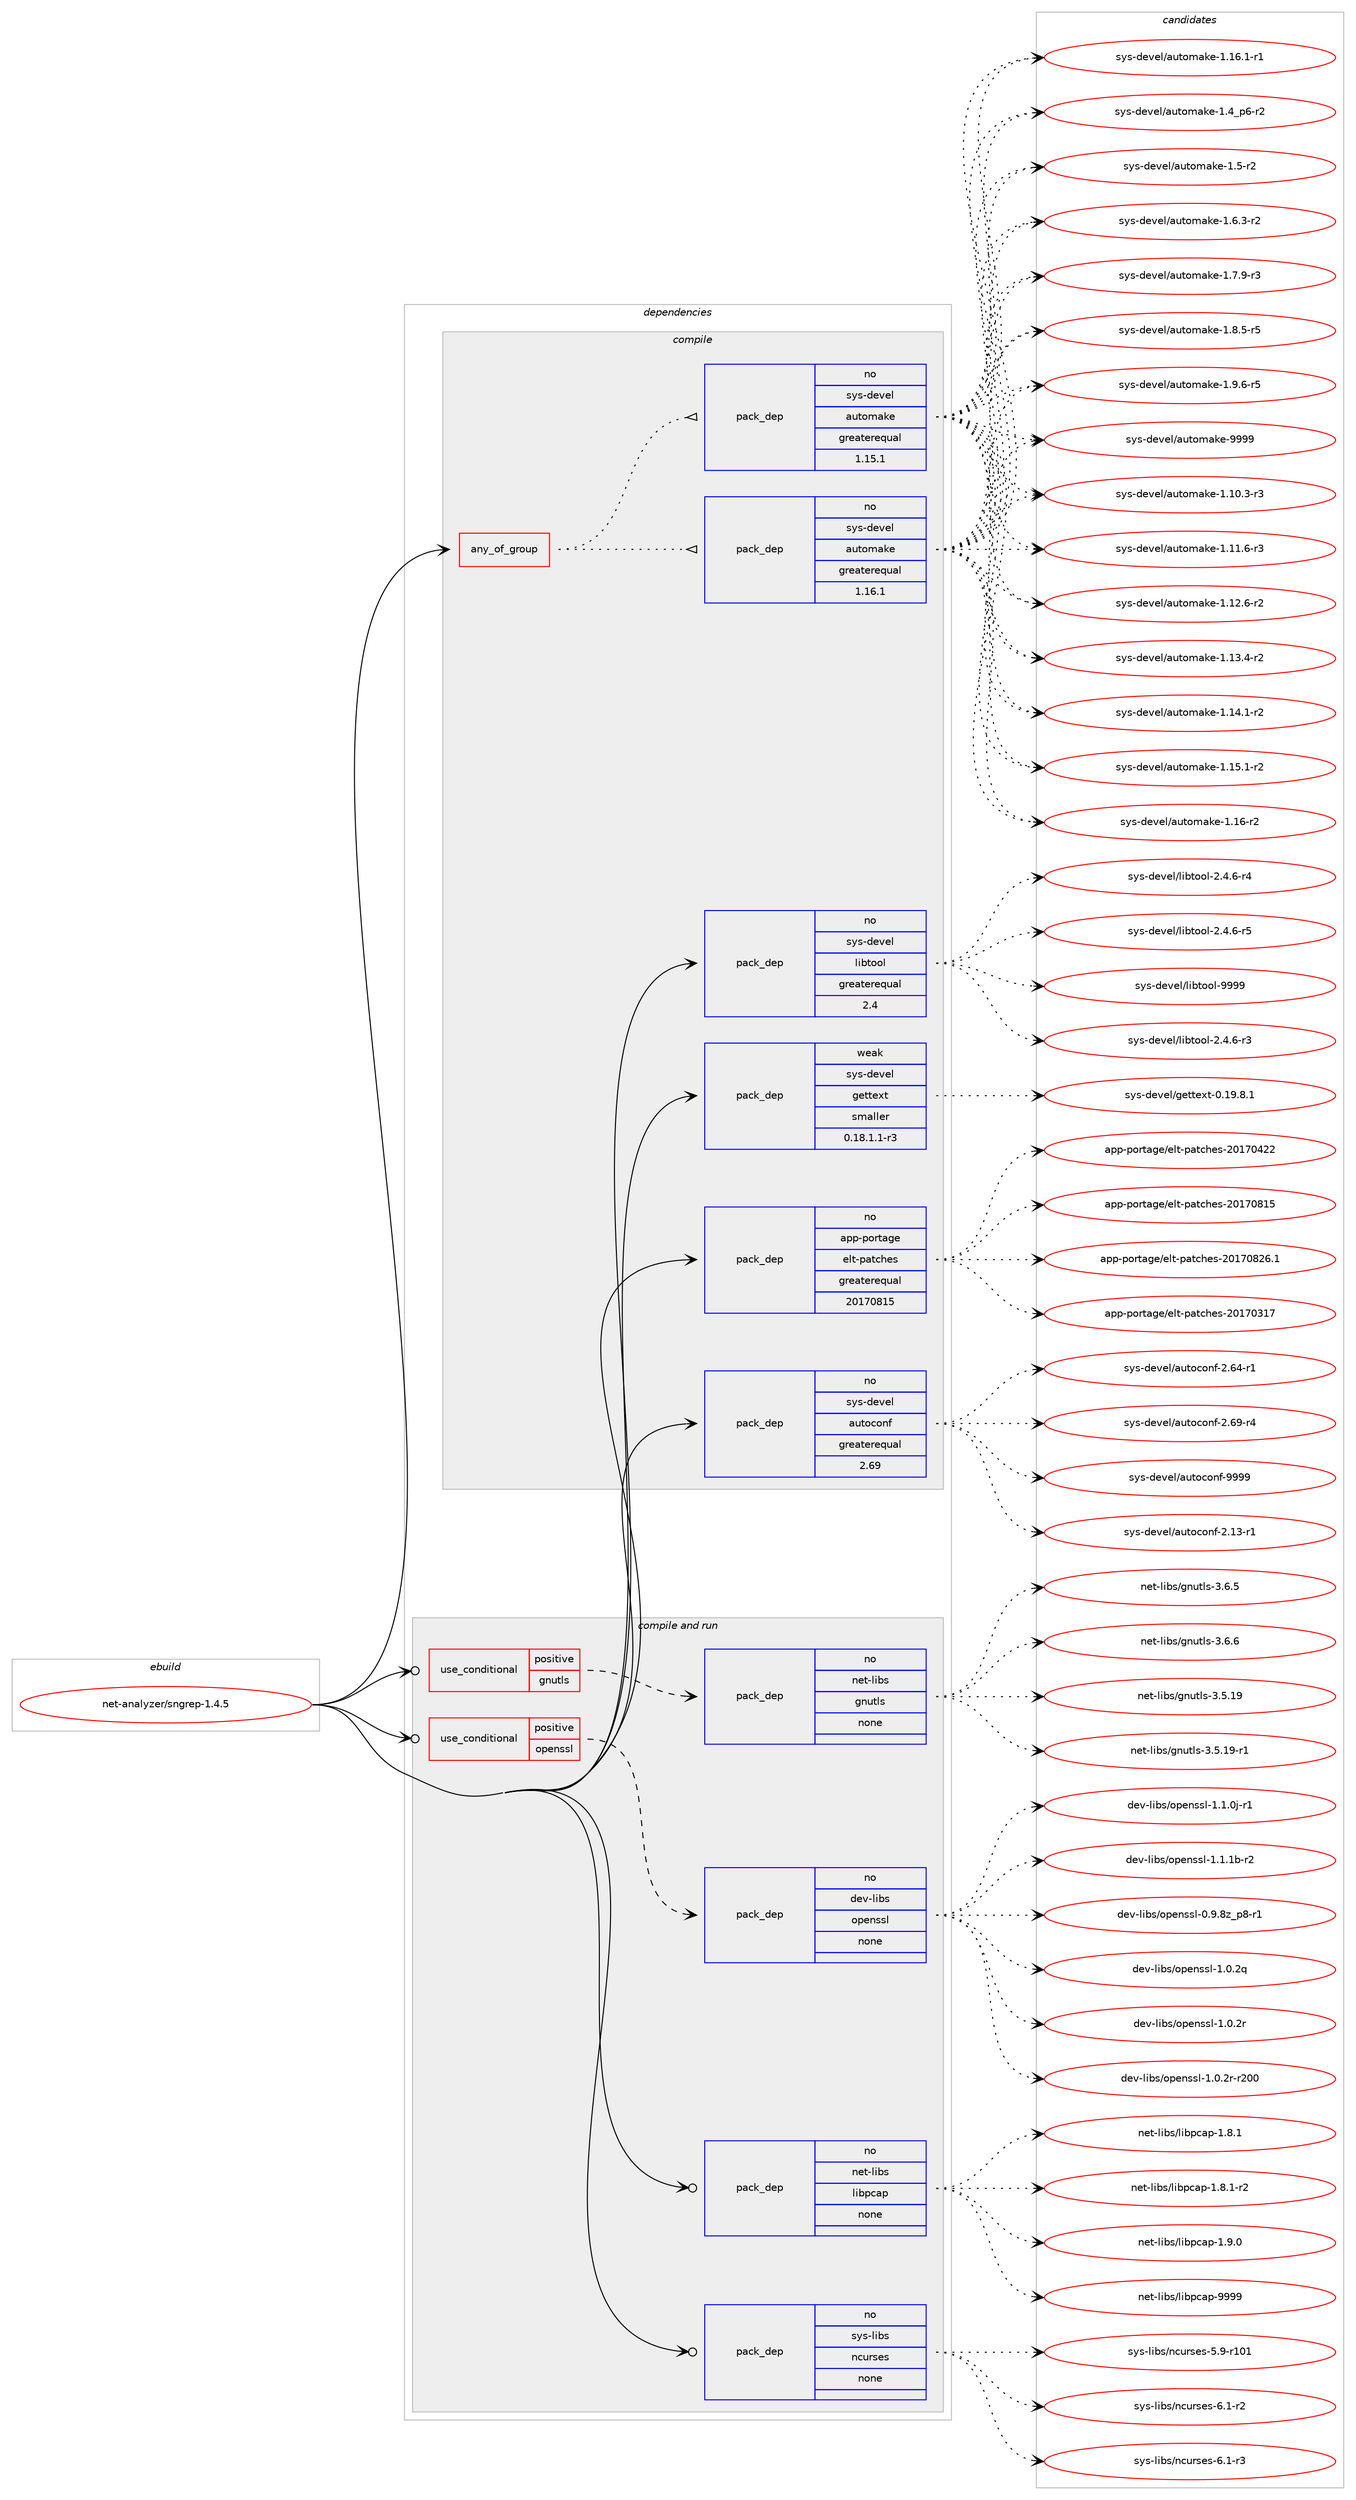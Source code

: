 digraph prolog {

# *************
# Graph options
# *************

newrank=true;
concentrate=true;
compound=true;
graph [rankdir=LR,fontname=Helvetica,fontsize=10,ranksep=1.5];#, ranksep=2.5, nodesep=0.2];
edge  [arrowhead=vee];
node  [fontname=Helvetica,fontsize=10];

# **********
# The ebuild
# **********

subgraph cluster_leftcol {
color=gray;
rank=same;
label=<<i>ebuild</i>>;
id [label="net-analyzer/sngrep-1.4.5", color=red, width=4, href="../net-analyzer/sngrep-1.4.5.svg"];
}

# ****************
# The dependencies
# ****************

subgraph cluster_midcol {
color=gray;
label=<<i>dependencies</i>>;
subgraph cluster_compile {
fillcolor="#eeeeee";
style=filled;
label=<<i>compile</i>>;
subgraph any25874 {
dependency1647072 [label=<<TABLE BORDER="0" CELLBORDER="1" CELLSPACING="0" CELLPADDING="4"><TR><TD CELLPADDING="10">any_of_group</TD></TR></TABLE>>, shape=none, color=red];subgraph pack1177750 {
dependency1647073 [label=<<TABLE BORDER="0" CELLBORDER="1" CELLSPACING="0" CELLPADDING="4" WIDTH="220"><TR><TD ROWSPAN="6" CELLPADDING="30">pack_dep</TD></TR><TR><TD WIDTH="110">no</TD></TR><TR><TD>sys-devel</TD></TR><TR><TD>automake</TD></TR><TR><TD>greaterequal</TD></TR><TR><TD>1.16.1</TD></TR></TABLE>>, shape=none, color=blue];
}
dependency1647072:e -> dependency1647073:w [weight=20,style="dotted",arrowhead="oinv"];
subgraph pack1177751 {
dependency1647074 [label=<<TABLE BORDER="0" CELLBORDER="1" CELLSPACING="0" CELLPADDING="4" WIDTH="220"><TR><TD ROWSPAN="6" CELLPADDING="30">pack_dep</TD></TR><TR><TD WIDTH="110">no</TD></TR><TR><TD>sys-devel</TD></TR><TR><TD>automake</TD></TR><TR><TD>greaterequal</TD></TR><TR><TD>1.15.1</TD></TR></TABLE>>, shape=none, color=blue];
}
dependency1647072:e -> dependency1647074:w [weight=20,style="dotted",arrowhead="oinv"];
}
id:e -> dependency1647072:w [weight=20,style="solid",arrowhead="vee"];
subgraph pack1177752 {
dependency1647075 [label=<<TABLE BORDER="0" CELLBORDER="1" CELLSPACING="0" CELLPADDING="4" WIDTH="220"><TR><TD ROWSPAN="6" CELLPADDING="30">pack_dep</TD></TR><TR><TD WIDTH="110">no</TD></TR><TR><TD>app-portage</TD></TR><TR><TD>elt-patches</TD></TR><TR><TD>greaterequal</TD></TR><TR><TD>20170815</TD></TR></TABLE>>, shape=none, color=blue];
}
id:e -> dependency1647075:w [weight=20,style="solid",arrowhead="vee"];
subgraph pack1177753 {
dependency1647076 [label=<<TABLE BORDER="0" CELLBORDER="1" CELLSPACING="0" CELLPADDING="4" WIDTH="220"><TR><TD ROWSPAN="6" CELLPADDING="30">pack_dep</TD></TR><TR><TD WIDTH="110">no</TD></TR><TR><TD>sys-devel</TD></TR><TR><TD>autoconf</TD></TR><TR><TD>greaterequal</TD></TR><TR><TD>2.69</TD></TR></TABLE>>, shape=none, color=blue];
}
id:e -> dependency1647076:w [weight=20,style="solid",arrowhead="vee"];
subgraph pack1177754 {
dependency1647077 [label=<<TABLE BORDER="0" CELLBORDER="1" CELLSPACING="0" CELLPADDING="4" WIDTH="220"><TR><TD ROWSPAN="6" CELLPADDING="30">pack_dep</TD></TR><TR><TD WIDTH="110">no</TD></TR><TR><TD>sys-devel</TD></TR><TR><TD>libtool</TD></TR><TR><TD>greaterequal</TD></TR><TR><TD>2.4</TD></TR></TABLE>>, shape=none, color=blue];
}
id:e -> dependency1647077:w [weight=20,style="solid",arrowhead="vee"];
subgraph pack1177755 {
dependency1647078 [label=<<TABLE BORDER="0" CELLBORDER="1" CELLSPACING="0" CELLPADDING="4" WIDTH="220"><TR><TD ROWSPAN="6" CELLPADDING="30">pack_dep</TD></TR><TR><TD WIDTH="110">weak</TD></TR><TR><TD>sys-devel</TD></TR><TR><TD>gettext</TD></TR><TR><TD>smaller</TD></TR><TR><TD>0.18.1.1-r3</TD></TR></TABLE>>, shape=none, color=blue];
}
id:e -> dependency1647078:w [weight=20,style="solid",arrowhead="vee"];
}
subgraph cluster_compileandrun {
fillcolor="#eeeeee";
style=filled;
label=<<i>compile and run</i>>;
subgraph cond442673 {
dependency1647079 [label=<<TABLE BORDER="0" CELLBORDER="1" CELLSPACING="0" CELLPADDING="4"><TR><TD ROWSPAN="3" CELLPADDING="10">use_conditional</TD></TR><TR><TD>positive</TD></TR><TR><TD>gnutls</TD></TR></TABLE>>, shape=none, color=red];
subgraph pack1177756 {
dependency1647080 [label=<<TABLE BORDER="0" CELLBORDER="1" CELLSPACING="0" CELLPADDING="4" WIDTH="220"><TR><TD ROWSPAN="6" CELLPADDING="30">pack_dep</TD></TR><TR><TD WIDTH="110">no</TD></TR><TR><TD>net-libs</TD></TR><TR><TD>gnutls</TD></TR><TR><TD>none</TD></TR><TR><TD></TD></TR></TABLE>>, shape=none, color=blue];
}
dependency1647079:e -> dependency1647080:w [weight=20,style="dashed",arrowhead="vee"];
}
id:e -> dependency1647079:w [weight=20,style="solid",arrowhead="odotvee"];
subgraph cond442674 {
dependency1647081 [label=<<TABLE BORDER="0" CELLBORDER="1" CELLSPACING="0" CELLPADDING="4"><TR><TD ROWSPAN="3" CELLPADDING="10">use_conditional</TD></TR><TR><TD>positive</TD></TR><TR><TD>openssl</TD></TR></TABLE>>, shape=none, color=red];
subgraph pack1177757 {
dependency1647082 [label=<<TABLE BORDER="0" CELLBORDER="1" CELLSPACING="0" CELLPADDING="4" WIDTH="220"><TR><TD ROWSPAN="6" CELLPADDING="30">pack_dep</TD></TR><TR><TD WIDTH="110">no</TD></TR><TR><TD>dev-libs</TD></TR><TR><TD>openssl</TD></TR><TR><TD>none</TD></TR><TR><TD></TD></TR></TABLE>>, shape=none, color=blue];
}
dependency1647081:e -> dependency1647082:w [weight=20,style="dashed",arrowhead="vee"];
}
id:e -> dependency1647081:w [weight=20,style="solid",arrowhead="odotvee"];
subgraph pack1177758 {
dependency1647083 [label=<<TABLE BORDER="0" CELLBORDER="1" CELLSPACING="0" CELLPADDING="4" WIDTH="220"><TR><TD ROWSPAN="6" CELLPADDING="30">pack_dep</TD></TR><TR><TD WIDTH="110">no</TD></TR><TR><TD>net-libs</TD></TR><TR><TD>libpcap</TD></TR><TR><TD>none</TD></TR><TR><TD></TD></TR></TABLE>>, shape=none, color=blue];
}
id:e -> dependency1647083:w [weight=20,style="solid",arrowhead="odotvee"];
subgraph pack1177759 {
dependency1647084 [label=<<TABLE BORDER="0" CELLBORDER="1" CELLSPACING="0" CELLPADDING="4" WIDTH="220"><TR><TD ROWSPAN="6" CELLPADDING="30">pack_dep</TD></TR><TR><TD WIDTH="110">no</TD></TR><TR><TD>sys-libs</TD></TR><TR><TD>ncurses</TD></TR><TR><TD>none</TD></TR><TR><TD></TD></TR></TABLE>>, shape=none, color=blue];
}
id:e -> dependency1647084:w [weight=20,style="solid",arrowhead="odotvee"];
}
subgraph cluster_run {
fillcolor="#eeeeee";
style=filled;
label=<<i>run</i>>;
}
}

# **************
# The candidates
# **************

subgraph cluster_choices {
rank=same;
color=gray;
label=<<i>candidates</i>>;

subgraph choice1177750 {
color=black;
nodesep=1;
choice11512111545100101118101108479711711611110997107101454946494846514511451 [label="sys-devel/automake-1.10.3-r3", color=red, width=4,href="../sys-devel/automake-1.10.3-r3.svg"];
choice11512111545100101118101108479711711611110997107101454946494946544511451 [label="sys-devel/automake-1.11.6-r3", color=red, width=4,href="../sys-devel/automake-1.11.6-r3.svg"];
choice11512111545100101118101108479711711611110997107101454946495046544511450 [label="sys-devel/automake-1.12.6-r2", color=red, width=4,href="../sys-devel/automake-1.12.6-r2.svg"];
choice11512111545100101118101108479711711611110997107101454946495146524511450 [label="sys-devel/automake-1.13.4-r2", color=red, width=4,href="../sys-devel/automake-1.13.4-r2.svg"];
choice11512111545100101118101108479711711611110997107101454946495246494511450 [label="sys-devel/automake-1.14.1-r2", color=red, width=4,href="../sys-devel/automake-1.14.1-r2.svg"];
choice11512111545100101118101108479711711611110997107101454946495346494511450 [label="sys-devel/automake-1.15.1-r2", color=red, width=4,href="../sys-devel/automake-1.15.1-r2.svg"];
choice1151211154510010111810110847971171161111099710710145494649544511450 [label="sys-devel/automake-1.16-r2", color=red, width=4,href="../sys-devel/automake-1.16-r2.svg"];
choice11512111545100101118101108479711711611110997107101454946495446494511449 [label="sys-devel/automake-1.16.1-r1", color=red, width=4,href="../sys-devel/automake-1.16.1-r1.svg"];
choice115121115451001011181011084797117116111109971071014549465295112544511450 [label="sys-devel/automake-1.4_p6-r2", color=red, width=4,href="../sys-devel/automake-1.4_p6-r2.svg"];
choice11512111545100101118101108479711711611110997107101454946534511450 [label="sys-devel/automake-1.5-r2", color=red, width=4,href="../sys-devel/automake-1.5-r2.svg"];
choice115121115451001011181011084797117116111109971071014549465446514511450 [label="sys-devel/automake-1.6.3-r2", color=red, width=4,href="../sys-devel/automake-1.6.3-r2.svg"];
choice115121115451001011181011084797117116111109971071014549465546574511451 [label="sys-devel/automake-1.7.9-r3", color=red, width=4,href="../sys-devel/automake-1.7.9-r3.svg"];
choice115121115451001011181011084797117116111109971071014549465646534511453 [label="sys-devel/automake-1.8.5-r5", color=red, width=4,href="../sys-devel/automake-1.8.5-r5.svg"];
choice115121115451001011181011084797117116111109971071014549465746544511453 [label="sys-devel/automake-1.9.6-r5", color=red, width=4,href="../sys-devel/automake-1.9.6-r5.svg"];
choice115121115451001011181011084797117116111109971071014557575757 [label="sys-devel/automake-9999", color=red, width=4,href="../sys-devel/automake-9999.svg"];
dependency1647073:e -> choice11512111545100101118101108479711711611110997107101454946494846514511451:w [style=dotted,weight="100"];
dependency1647073:e -> choice11512111545100101118101108479711711611110997107101454946494946544511451:w [style=dotted,weight="100"];
dependency1647073:e -> choice11512111545100101118101108479711711611110997107101454946495046544511450:w [style=dotted,weight="100"];
dependency1647073:e -> choice11512111545100101118101108479711711611110997107101454946495146524511450:w [style=dotted,weight="100"];
dependency1647073:e -> choice11512111545100101118101108479711711611110997107101454946495246494511450:w [style=dotted,weight="100"];
dependency1647073:e -> choice11512111545100101118101108479711711611110997107101454946495346494511450:w [style=dotted,weight="100"];
dependency1647073:e -> choice1151211154510010111810110847971171161111099710710145494649544511450:w [style=dotted,weight="100"];
dependency1647073:e -> choice11512111545100101118101108479711711611110997107101454946495446494511449:w [style=dotted,weight="100"];
dependency1647073:e -> choice115121115451001011181011084797117116111109971071014549465295112544511450:w [style=dotted,weight="100"];
dependency1647073:e -> choice11512111545100101118101108479711711611110997107101454946534511450:w [style=dotted,weight="100"];
dependency1647073:e -> choice115121115451001011181011084797117116111109971071014549465446514511450:w [style=dotted,weight="100"];
dependency1647073:e -> choice115121115451001011181011084797117116111109971071014549465546574511451:w [style=dotted,weight="100"];
dependency1647073:e -> choice115121115451001011181011084797117116111109971071014549465646534511453:w [style=dotted,weight="100"];
dependency1647073:e -> choice115121115451001011181011084797117116111109971071014549465746544511453:w [style=dotted,weight="100"];
dependency1647073:e -> choice115121115451001011181011084797117116111109971071014557575757:w [style=dotted,weight="100"];
}
subgraph choice1177751 {
color=black;
nodesep=1;
choice11512111545100101118101108479711711611110997107101454946494846514511451 [label="sys-devel/automake-1.10.3-r3", color=red, width=4,href="../sys-devel/automake-1.10.3-r3.svg"];
choice11512111545100101118101108479711711611110997107101454946494946544511451 [label="sys-devel/automake-1.11.6-r3", color=red, width=4,href="../sys-devel/automake-1.11.6-r3.svg"];
choice11512111545100101118101108479711711611110997107101454946495046544511450 [label="sys-devel/automake-1.12.6-r2", color=red, width=4,href="../sys-devel/automake-1.12.6-r2.svg"];
choice11512111545100101118101108479711711611110997107101454946495146524511450 [label="sys-devel/automake-1.13.4-r2", color=red, width=4,href="../sys-devel/automake-1.13.4-r2.svg"];
choice11512111545100101118101108479711711611110997107101454946495246494511450 [label="sys-devel/automake-1.14.1-r2", color=red, width=4,href="../sys-devel/automake-1.14.1-r2.svg"];
choice11512111545100101118101108479711711611110997107101454946495346494511450 [label="sys-devel/automake-1.15.1-r2", color=red, width=4,href="../sys-devel/automake-1.15.1-r2.svg"];
choice1151211154510010111810110847971171161111099710710145494649544511450 [label="sys-devel/automake-1.16-r2", color=red, width=4,href="../sys-devel/automake-1.16-r2.svg"];
choice11512111545100101118101108479711711611110997107101454946495446494511449 [label="sys-devel/automake-1.16.1-r1", color=red, width=4,href="../sys-devel/automake-1.16.1-r1.svg"];
choice115121115451001011181011084797117116111109971071014549465295112544511450 [label="sys-devel/automake-1.4_p6-r2", color=red, width=4,href="../sys-devel/automake-1.4_p6-r2.svg"];
choice11512111545100101118101108479711711611110997107101454946534511450 [label="sys-devel/automake-1.5-r2", color=red, width=4,href="../sys-devel/automake-1.5-r2.svg"];
choice115121115451001011181011084797117116111109971071014549465446514511450 [label="sys-devel/automake-1.6.3-r2", color=red, width=4,href="../sys-devel/automake-1.6.3-r2.svg"];
choice115121115451001011181011084797117116111109971071014549465546574511451 [label="sys-devel/automake-1.7.9-r3", color=red, width=4,href="../sys-devel/automake-1.7.9-r3.svg"];
choice115121115451001011181011084797117116111109971071014549465646534511453 [label="sys-devel/automake-1.8.5-r5", color=red, width=4,href="../sys-devel/automake-1.8.5-r5.svg"];
choice115121115451001011181011084797117116111109971071014549465746544511453 [label="sys-devel/automake-1.9.6-r5", color=red, width=4,href="../sys-devel/automake-1.9.6-r5.svg"];
choice115121115451001011181011084797117116111109971071014557575757 [label="sys-devel/automake-9999", color=red, width=4,href="../sys-devel/automake-9999.svg"];
dependency1647074:e -> choice11512111545100101118101108479711711611110997107101454946494846514511451:w [style=dotted,weight="100"];
dependency1647074:e -> choice11512111545100101118101108479711711611110997107101454946494946544511451:w [style=dotted,weight="100"];
dependency1647074:e -> choice11512111545100101118101108479711711611110997107101454946495046544511450:w [style=dotted,weight="100"];
dependency1647074:e -> choice11512111545100101118101108479711711611110997107101454946495146524511450:w [style=dotted,weight="100"];
dependency1647074:e -> choice11512111545100101118101108479711711611110997107101454946495246494511450:w [style=dotted,weight="100"];
dependency1647074:e -> choice11512111545100101118101108479711711611110997107101454946495346494511450:w [style=dotted,weight="100"];
dependency1647074:e -> choice1151211154510010111810110847971171161111099710710145494649544511450:w [style=dotted,weight="100"];
dependency1647074:e -> choice11512111545100101118101108479711711611110997107101454946495446494511449:w [style=dotted,weight="100"];
dependency1647074:e -> choice115121115451001011181011084797117116111109971071014549465295112544511450:w [style=dotted,weight="100"];
dependency1647074:e -> choice11512111545100101118101108479711711611110997107101454946534511450:w [style=dotted,weight="100"];
dependency1647074:e -> choice115121115451001011181011084797117116111109971071014549465446514511450:w [style=dotted,weight="100"];
dependency1647074:e -> choice115121115451001011181011084797117116111109971071014549465546574511451:w [style=dotted,weight="100"];
dependency1647074:e -> choice115121115451001011181011084797117116111109971071014549465646534511453:w [style=dotted,weight="100"];
dependency1647074:e -> choice115121115451001011181011084797117116111109971071014549465746544511453:w [style=dotted,weight="100"];
dependency1647074:e -> choice115121115451001011181011084797117116111109971071014557575757:w [style=dotted,weight="100"];
}
subgraph choice1177752 {
color=black;
nodesep=1;
choice97112112451121111141169710310147101108116451129711699104101115455048495548514955 [label="app-portage/elt-patches-20170317", color=red, width=4,href="../app-portage/elt-patches-20170317.svg"];
choice97112112451121111141169710310147101108116451129711699104101115455048495548525050 [label="app-portage/elt-patches-20170422", color=red, width=4,href="../app-portage/elt-patches-20170422.svg"];
choice97112112451121111141169710310147101108116451129711699104101115455048495548564953 [label="app-portage/elt-patches-20170815", color=red, width=4,href="../app-portage/elt-patches-20170815.svg"];
choice971121124511211111411697103101471011081164511297116991041011154550484955485650544649 [label="app-portage/elt-patches-20170826.1", color=red, width=4,href="../app-portage/elt-patches-20170826.1.svg"];
dependency1647075:e -> choice97112112451121111141169710310147101108116451129711699104101115455048495548514955:w [style=dotted,weight="100"];
dependency1647075:e -> choice97112112451121111141169710310147101108116451129711699104101115455048495548525050:w [style=dotted,weight="100"];
dependency1647075:e -> choice97112112451121111141169710310147101108116451129711699104101115455048495548564953:w [style=dotted,weight="100"];
dependency1647075:e -> choice971121124511211111411697103101471011081164511297116991041011154550484955485650544649:w [style=dotted,weight="100"];
}
subgraph choice1177753 {
color=black;
nodesep=1;
choice1151211154510010111810110847971171161119911111010245504649514511449 [label="sys-devel/autoconf-2.13-r1", color=red, width=4,href="../sys-devel/autoconf-2.13-r1.svg"];
choice1151211154510010111810110847971171161119911111010245504654524511449 [label="sys-devel/autoconf-2.64-r1", color=red, width=4,href="../sys-devel/autoconf-2.64-r1.svg"];
choice1151211154510010111810110847971171161119911111010245504654574511452 [label="sys-devel/autoconf-2.69-r4", color=red, width=4,href="../sys-devel/autoconf-2.69-r4.svg"];
choice115121115451001011181011084797117116111991111101024557575757 [label="sys-devel/autoconf-9999", color=red, width=4,href="../sys-devel/autoconf-9999.svg"];
dependency1647076:e -> choice1151211154510010111810110847971171161119911111010245504649514511449:w [style=dotted,weight="100"];
dependency1647076:e -> choice1151211154510010111810110847971171161119911111010245504654524511449:w [style=dotted,weight="100"];
dependency1647076:e -> choice1151211154510010111810110847971171161119911111010245504654574511452:w [style=dotted,weight="100"];
dependency1647076:e -> choice115121115451001011181011084797117116111991111101024557575757:w [style=dotted,weight="100"];
}
subgraph choice1177754 {
color=black;
nodesep=1;
choice1151211154510010111810110847108105981161111111084550465246544511451 [label="sys-devel/libtool-2.4.6-r3", color=red, width=4,href="../sys-devel/libtool-2.4.6-r3.svg"];
choice1151211154510010111810110847108105981161111111084550465246544511452 [label="sys-devel/libtool-2.4.6-r4", color=red, width=4,href="../sys-devel/libtool-2.4.6-r4.svg"];
choice1151211154510010111810110847108105981161111111084550465246544511453 [label="sys-devel/libtool-2.4.6-r5", color=red, width=4,href="../sys-devel/libtool-2.4.6-r5.svg"];
choice1151211154510010111810110847108105981161111111084557575757 [label="sys-devel/libtool-9999", color=red, width=4,href="../sys-devel/libtool-9999.svg"];
dependency1647077:e -> choice1151211154510010111810110847108105981161111111084550465246544511451:w [style=dotted,weight="100"];
dependency1647077:e -> choice1151211154510010111810110847108105981161111111084550465246544511452:w [style=dotted,weight="100"];
dependency1647077:e -> choice1151211154510010111810110847108105981161111111084550465246544511453:w [style=dotted,weight="100"];
dependency1647077:e -> choice1151211154510010111810110847108105981161111111084557575757:w [style=dotted,weight="100"];
}
subgraph choice1177755 {
color=black;
nodesep=1;
choice1151211154510010111810110847103101116116101120116454846495746564649 [label="sys-devel/gettext-0.19.8.1", color=red, width=4,href="../sys-devel/gettext-0.19.8.1.svg"];
dependency1647078:e -> choice1151211154510010111810110847103101116116101120116454846495746564649:w [style=dotted,weight="100"];
}
subgraph choice1177756 {
color=black;
nodesep=1;
choice11010111645108105981154710311011711610811545514653464957 [label="net-libs/gnutls-3.5.19", color=red, width=4,href="../net-libs/gnutls-3.5.19.svg"];
choice110101116451081059811547103110117116108115455146534649574511449 [label="net-libs/gnutls-3.5.19-r1", color=red, width=4,href="../net-libs/gnutls-3.5.19-r1.svg"];
choice110101116451081059811547103110117116108115455146544653 [label="net-libs/gnutls-3.6.5", color=red, width=4,href="../net-libs/gnutls-3.6.5.svg"];
choice110101116451081059811547103110117116108115455146544654 [label="net-libs/gnutls-3.6.6", color=red, width=4,href="../net-libs/gnutls-3.6.6.svg"];
dependency1647080:e -> choice11010111645108105981154710311011711610811545514653464957:w [style=dotted,weight="100"];
dependency1647080:e -> choice110101116451081059811547103110117116108115455146534649574511449:w [style=dotted,weight="100"];
dependency1647080:e -> choice110101116451081059811547103110117116108115455146544653:w [style=dotted,weight="100"];
dependency1647080:e -> choice110101116451081059811547103110117116108115455146544654:w [style=dotted,weight="100"];
}
subgraph choice1177757 {
color=black;
nodesep=1;
choice10010111845108105981154711111210111011511510845484657465612295112564511449 [label="dev-libs/openssl-0.9.8z_p8-r1", color=red, width=4,href="../dev-libs/openssl-0.9.8z_p8-r1.svg"];
choice100101118451081059811547111112101110115115108454946484650113 [label="dev-libs/openssl-1.0.2q", color=red, width=4,href="../dev-libs/openssl-1.0.2q.svg"];
choice100101118451081059811547111112101110115115108454946484650114 [label="dev-libs/openssl-1.0.2r", color=red, width=4,href="../dev-libs/openssl-1.0.2r.svg"];
choice10010111845108105981154711111210111011511510845494648465011445114504848 [label="dev-libs/openssl-1.0.2r-r200", color=red, width=4,href="../dev-libs/openssl-1.0.2r-r200.svg"];
choice1001011184510810598115471111121011101151151084549464946481064511449 [label="dev-libs/openssl-1.1.0j-r1", color=red, width=4,href="../dev-libs/openssl-1.1.0j-r1.svg"];
choice100101118451081059811547111112101110115115108454946494649984511450 [label="dev-libs/openssl-1.1.1b-r2", color=red, width=4,href="../dev-libs/openssl-1.1.1b-r2.svg"];
dependency1647082:e -> choice10010111845108105981154711111210111011511510845484657465612295112564511449:w [style=dotted,weight="100"];
dependency1647082:e -> choice100101118451081059811547111112101110115115108454946484650113:w [style=dotted,weight="100"];
dependency1647082:e -> choice100101118451081059811547111112101110115115108454946484650114:w [style=dotted,weight="100"];
dependency1647082:e -> choice10010111845108105981154711111210111011511510845494648465011445114504848:w [style=dotted,weight="100"];
dependency1647082:e -> choice1001011184510810598115471111121011101151151084549464946481064511449:w [style=dotted,weight="100"];
dependency1647082:e -> choice100101118451081059811547111112101110115115108454946494649984511450:w [style=dotted,weight="100"];
}
subgraph choice1177758 {
color=black;
nodesep=1;
choice110101116451081059811547108105981129997112454946564649 [label="net-libs/libpcap-1.8.1", color=red, width=4,href="../net-libs/libpcap-1.8.1.svg"];
choice1101011164510810598115471081059811299971124549465646494511450 [label="net-libs/libpcap-1.8.1-r2", color=red, width=4,href="../net-libs/libpcap-1.8.1-r2.svg"];
choice110101116451081059811547108105981129997112454946574648 [label="net-libs/libpcap-1.9.0", color=red, width=4,href="../net-libs/libpcap-1.9.0.svg"];
choice1101011164510810598115471081059811299971124557575757 [label="net-libs/libpcap-9999", color=red, width=4,href="../net-libs/libpcap-9999.svg"];
dependency1647083:e -> choice110101116451081059811547108105981129997112454946564649:w [style=dotted,weight="100"];
dependency1647083:e -> choice1101011164510810598115471081059811299971124549465646494511450:w [style=dotted,weight="100"];
dependency1647083:e -> choice110101116451081059811547108105981129997112454946574648:w [style=dotted,weight="100"];
dependency1647083:e -> choice1101011164510810598115471081059811299971124557575757:w [style=dotted,weight="100"];
}
subgraph choice1177759 {
color=black;
nodesep=1;
choice115121115451081059811547110991171141151011154553465745114494849 [label="sys-libs/ncurses-5.9-r101", color=red, width=4,href="../sys-libs/ncurses-5.9-r101.svg"];
choice11512111545108105981154711099117114115101115455446494511450 [label="sys-libs/ncurses-6.1-r2", color=red, width=4,href="../sys-libs/ncurses-6.1-r2.svg"];
choice11512111545108105981154711099117114115101115455446494511451 [label="sys-libs/ncurses-6.1-r3", color=red, width=4,href="../sys-libs/ncurses-6.1-r3.svg"];
dependency1647084:e -> choice115121115451081059811547110991171141151011154553465745114494849:w [style=dotted,weight="100"];
dependency1647084:e -> choice11512111545108105981154711099117114115101115455446494511450:w [style=dotted,weight="100"];
dependency1647084:e -> choice11512111545108105981154711099117114115101115455446494511451:w [style=dotted,weight="100"];
}
}

}

